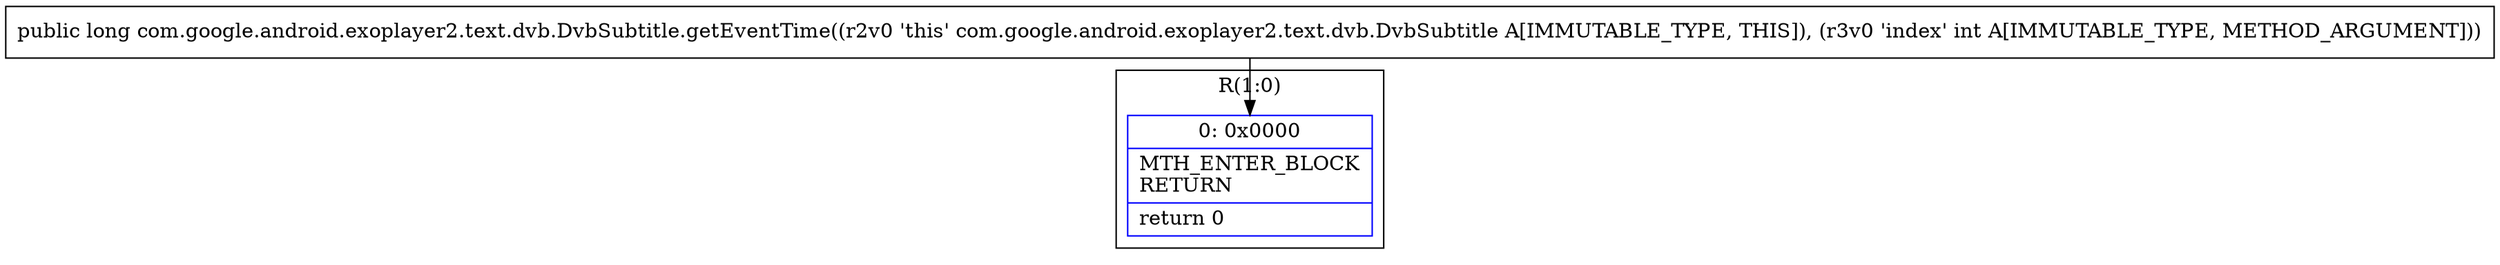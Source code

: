 digraph "CFG forcom.google.android.exoplayer2.text.dvb.DvbSubtitle.getEventTime(I)J" {
subgraph cluster_Region_225752806 {
label = "R(1:0)";
node [shape=record,color=blue];
Node_0 [shape=record,label="{0\:\ 0x0000|MTH_ENTER_BLOCK\lRETURN\l|return 0\l}"];
}
MethodNode[shape=record,label="{public long com.google.android.exoplayer2.text.dvb.DvbSubtitle.getEventTime((r2v0 'this' com.google.android.exoplayer2.text.dvb.DvbSubtitle A[IMMUTABLE_TYPE, THIS]), (r3v0 'index' int A[IMMUTABLE_TYPE, METHOD_ARGUMENT])) }"];
MethodNode -> Node_0;
}

